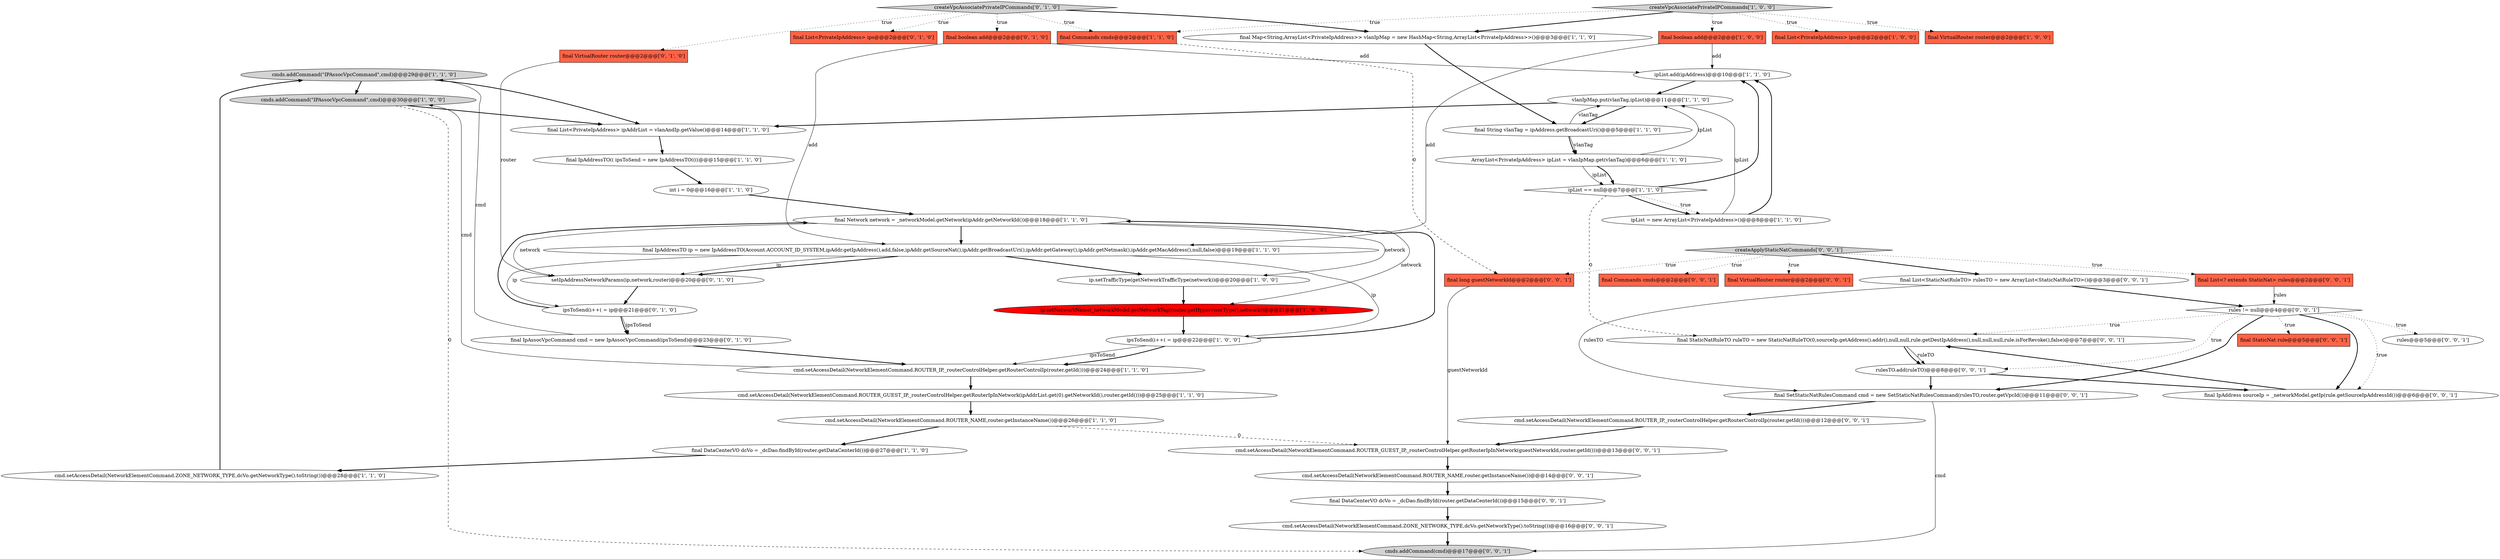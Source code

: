 digraph {
0 [style = filled, label = "cmds.addCommand(\"IPAssocVpcCommand\",cmd)@@@29@@@['1', '1', '0']", fillcolor = lightgray, shape = ellipse image = "AAA0AAABBB1BBB"];
28 [style = filled, label = "final VirtualRouter router@@@2@@@['0', '1', '0']", fillcolor = tomato, shape = box image = "AAA0AAABBB2BBB"];
43 [style = filled, label = "final DataCenterVO dcVo = _dcDao.findById(router.getDataCenterId())@@@15@@@['0', '0', '1']", fillcolor = white, shape = ellipse image = "AAA0AAABBB3BBB"];
22 [style = filled, label = "final IpAddressTO ip = new IpAddressTO(Account.ACCOUNT_ID_SYSTEM,ipAddr.getIpAddress(),add,false,ipAddr.getSourceNat(),ipAddr.getBroadcastUri(),ipAddr.getGateway(),ipAddr.getNetmask(),ipAddr.getMacAddress(),null,false)@@@19@@@['1', '1', '0']", fillcolor = white, shape = ellipse image = "AAA0AAABBB1BBB"];
31 [style = filled, label = "createVpcAssociatePrivateIPCommands['0', '1', '0']", fillcolor = lightgray, shape = diamond image = "AAA0AAABBB2BBB"];
13 [style = filled, label = "cmd.setAccessDetail(NetworkElementCommand.ROUTER_IP,_routerControlHelper.getRouterControlIp(router.getId()))@@@24@@@['1', '1', '0']", fillcolor = white, shape = ellipse image = "AAA0AAABBB1BBB"];
29 [style = filled, label = "ipsToSend(i++( = ip@@@21@@@['0', '1', '0']", fillcolor = white, shape = ellipse image = "AAA0AAABBB2BBB"];
8 [style = filled, label = "final Network network = _networkModel.getNetwork(ipAddr.getNetworkId())@@@18@@@['1', '1', '0']", fillcolor = white, shape = ellipse image = "AAA0AAABBB1BBB"];
24 [style = filled, label = "ipList.add(ipAddress)@@@10@@@['1', '1', '0']", fillcolor = white, shape = ellipse image = "AAA0AAABBB1BBB"];
30 [style = filled, label = "setIpAddressNetworkParams(ip,network,router)@@@20@@@['0', '1', '0']", fillcolor = white, shape = ellipse image = "AAA0AAABBB2BBB"];
35 [style = filled, label = "final StaticNat rule@@@5@@@['0', '0', '1']", fillcolor = tomato, shape = box image = "AAA0AAABBB3BBB"];
41 [style = filled, label = "final List<? extends StaticNat> rules@@@2@@@['0', '0', '1']", fillcolor = tomato, shape = box image = "AAA0AAABBB3BBB"];
33 [style = filled, label = "final boolean add@@@2@@@['0', '1', '0']", fillcolor = tomato, shape = box image = "AAA0AAABBB2BBB"];
14 [style = filled, label = "cmd.setAccessDetail(NetworkElementCommand.ROUTER_GUEST_IP,_routerControlHelper.getRouterIpInNetwork(ipAddrList.get(0).getNetworkId(),router.getId()))@@@25@@@['1', '1', '0']", fillcolor = white, shape = ellipse image = "AAA0AAABBB1BBB"];
21 [style = filled, label = "final List<PrivateIpAddress> ips@@@2@@@['1', '0', '0']", fillcolor = tomato, shape = box image = "AAA0AAABBB1BBB"];
48 [style = filled, label = "final StaticNatRuleTO ruleTO = new StaticNatRuleTO(0,sourceIp.getAddress().addr(),null,null,rule.getDestIpAddress(),null,null,null,rule.isForRevoke(),false)@@@7@@@['0', '0', '1']", fillcolor = white, shape = ellipse image = "AAA0AAABBB3BBB"];
27 [style = filled, label = "final List<PrivateIpAddress> ips@@@2@@@['0', '1', '0']", fillcolor = tomato, shape = box image = "AAA0AAABBB2BBB"];
11 [style = filled, label = "final boolean add@@@2@@@['1', '0', '0']", fillcolor = tomato, shape = box image = "AAA0AAABBB1BBB"];
49 [style = filled, label = "createApplyStaticNatCommands['0', '0', '1']", fillcolor = lightgray, shape = diamond image = "AAA0AAABBB3BBB"];
15 [style = filled, label = "final String vlanTag = ipAddress.getBroadcastUri()@@@5@@@['1', '1', '0']", fillcolor = white, shape = ellipse image = "AAA0AAABBB1BBB"];
26 [style = filled, label = "final Commands cmds@@@2@@@['1', '1', '0']", fillcolor = tomato, shape = box image = "AAA0AAABBB1BBB"];
46 [style = filled, label = "cmd.setAccessDetail(NetworkElementCommand.ROUTER_NAME,router.getInstanceName())@@@14@@@['0', '0', '1']", fillcolor = white, shape = ellipse image = "AAA0AAABBB3BBB"];
32 [style = filled, label = "final IpAssocVpcCommand cmd = new IpAssocVpcCommand(ipsToSend)@@@23@@@['0', '1', '0']", fillcolor = white, shape = ellipse image = "AAA0AAABBB2BBB"];
36 [style = filled, label = "cmd.setAccessDetail(NetworkElementCommand.ROUTER_GUEST_IP,_routerControlHelper.getRouterIpInNetwork(guestNetworkId,router.getId()))@@@13@@@['0', '0', '1']", fillcolor = white, shape = ellipse image = "AAA0AAABBB3BBB"];
6 [style = filled, label = "final IpAddressTO(( ipsToSend = new IpAddressTO((((@@@15@@@['1', '1', '0']", fillcolor = white, shape = ellipse image = "AAA0AAABBB1BBB"];
9 [style = filled, label = "ipList == null@@@7@@@['1', '1', '0']", fillcolor = white, shape = diamond image = "AAA0AAABBB1BBB"];
2 [style = filled, label = "ip.setNetworkName(_networkModel.getNetworkTag(router.getHypervisorType(),network))@@@21@@@['1', '0', '0']", fillcolor = red, shape = ellipse image = "AAA1AAABBB1BBB"];
23 [style = filled, label = "ipsToSend(i++( = ip@@@22@@@['1', '0', '0']", fillcolor = white, shape = ellipse image = "AAA0AAABBB1BBB"];
3 [style = filled, label = "ArrayList<PrivateIpAddress> ipList = vlanIpMap.get(vlanTag)@@@6@@@['1', '1', '0']", fillcolor = white, shape = ellipse image = "AAA0AAABBB1BBB"];
16 [style = filled, label = "cmd.setAccessDetail(NetworkElementCommand.ROUTER_NAME,router.getInstanceName())@@@26@@@['1', '1', '0']", fillcolor = white, shape = ellipse image = "AAA0AAABBB1BBB"];
52 [style = filled, label = "cmds.addCommand(cmd)@@@17@@@['0', '0', '1']", fillcolor = lightgray, shape = ellipse image = "AAA0AAABBB3BBB"];
39 [style = filled, label = "cmd.setAccessDetail(NetworkElementCommand.ROUTER_IP,_routerControlHelper.getRouterControlIp(router.getId()))@@@12@@@['0', '0', '1']", fillcolor = white, shape = ellipse image = "AAA0AAABBB3BBB"];
19 [style = filled, label = "vlanIpMap.put(vlanTag,ipList)@@@11@@@['1', '1', '0']", fillcolor = white, shape = ellipse image = "AAA0AAABBB1BBB"];
7 [style = filled, label = "cmd.setAccessDetail(NetworkElementCommand.ZONE_NETWORK_TYPE,dcVo.getNetworkType().toString())@@@28@@@['1', '1', '0']", fillcolor = white, shape = ellipse image = "AAA0AAABBB1BBB"];
51 [style = filled, label = "final IpAddress sourceIp = _networkModel.getIp(rule.getSourceIpAddressId())@@@6@@@['0', '0', '1']", fillcolor = white, shape = ellipse image = "AAA0AAABBB3BBB"];
40 [style = filled, label = "rules@@@5@@@['0', '0', '1']", fillcolor = white, shape = ellipse image = "AAA0AAABBB3BBB"];
38 [style = filled, label = "final Commands cmds@@@2@@@['0', '0', '1']", fillcolor = tomato, shape = box image = "AAA0AAABBB3BBB"];
1 [style = filled, label = "final Map<String,ArrayList<PrivateIpAddress>> vlanIpMap = new HashMap<String,ArrayList<PrivateIpAddress>>()@@@3@@@['1', '1', '0']", fillcolor = white, shape = ellipse image = "AAA0AAABBB1BBB"];
44 [style = filled, label = "cmd.setAccessDetail(NetworkElementCommand.ZONE_NETWORK_TYPE,dcVo.getNetworkType().toString())@@@16@@@['0', '0', '1']", fillcolor = white, shape = ellipse image = "AAA0AAABBB3BBB"];
18 [style = filled, label = "createVpcAssociatePrivateIPCommands['1', '0', '0']", fillcolor = lightgray, shape = diamond image = "AAA0AAABBB1BBB"];
5 [style = filled, label = "final DataCenterVO dcVo = _dcDao.findById(router.getDataCenterId())@@@27@@@['1', '1', '0']", fillcolor = white, shape = ellipse image = "AAA0AAABBB1BBB"];
25 [style = filled, label = "final VirtualRouter router@@@2@@@['1', '0', '0']", fillcolor = tomato, shape = box image = "AAA0AAABBB1BBB"];
47 [style = filled, label = "rulesTO.add(ruleTO)@@@8@@@['0', '0', '1']", fillcolor = white, shape = ellipse image = "AAA0AAABBB3BBB"];
10 [style = filled, label = "int i = 0@@@16@@@['1', '1', '0']", fillcolor = white, shape = ellipse image = "AAA0AAABBB1BBB"];
37 [style = filled, label = "final List<StaticNatRuleTO> rulesTO = new ArrayList<StaticNatRuleTO>()@@@3@@@['0', '0', '1']", fillcolor = white, shape = ellipse image = "AAA0AAABBB3BBB"];
20 [style = filled, label = "cmds.addCommand(\"IPAssocVpcCommand\",cmd)@@@30@@@['1', '0', '0']", fillcolor = lightgray, shape = ellipse image = "AAA0AAABBB1BBB"];
45 [style = filled, label = "final long guestNetworkId@@@2@@@['0', '0', '1']", fillcolor = tomato, shape = box image = "AAA0AAABBB3BBB"];
4 [style = filled, label = "ip.setTrafficType(getNetworkTrafficType(network))@@@20@@@['1', '0', '0']", fillcolor = white, shape = ellipse image = "AAA0AAABBB1BBB"];
50 [style = filled, label = "rules != null@@@4@@@['0', '0', '1']", fillcolor = white, shape = diamond image = "AAA0AAABBB3BBB"];
12 [style = filled, label = "ipList = new ArrayList<PrivateIpAddress>()@@@8@@@['1', '1', '0']", fillcolor = white, shape = ellipse image = "AAA0AAABBB1BBB"];
42 [style = filled, label = "final SetStaticNatRulesCommand cmd = new SetStaticNatRulesCommand(rulesTO,router.getVpcId())@@@11@@@['0', '0', '1']", fillcolor = white, shape = ellipse image = "AAA0AAABBB3BBB"];
17 [style = filled, label = "final List<PrivateIpAddress> ipAddrList = vlanAndIp.getValue()@@@14@@@['1', '1', '0']", fillcolor = white, shape = ellipse image = "AAA0AAABBB1BBB"];
34 [style = filled, label = "final VirtualRouter router@@@2@@@['0', '0', '1']", fillcolor = tomato, shape = box image = "AAA0AAABBB3BBB"];
9->12 [style = dotted, label="true"];
20->52 [style = dashed, label="0"];
49->34 [style = dotted, label="true"];
23->13 [style = solid, label="ipsToSend"];
31->1 [style = bold, label=""];
30->29 [style = bold, label=""];
22->30 [style = bold, label=""];
22->4 [style = bold, label=""];
11->24 [style = solid, label="add"];
2->23 [style = bold, label=""];
3->9 [style = solid, label="ipList"];
51->48 [style = bold, label=""];
10->8 [style = bold, label=""];
31->28 [style = dotted, label="true"];
23->13 [style = bold, label=""];
50->48 [style = dotted, label="true"];
47->51 [style = bold, label=""];
31->27 [style = dotted, label="true"];
19->15 [style = bold, label=""];
8->4 [style = solid, label="network"];
43->44 [style = bold, label=""];
13->14 [style = bold, label=""];
9->24 [style = bold, label=""];
14->16 [style = bold, label=""];
24->19 [style = bold, label=""];
26->45 [style = dashed, label="0"];
33->24 [style = solid, label="add"];
0->17 [style = bold, label=""];
32->0 [style = solid, label="cmd"];
50->51 [style = dotted, label="true"];
29->32 [style = solid, label="ipsToSend"];
7->0 [style = bold, label=""];
4->2 [style = bold, label=""];
23->8 [style = bold, label=""];
31->33 [style = dotted, label="true"];
15->3 [style = solid, label="vlanTag"];
48->47 [style = solid, label="ruleTO"];
8->22 [style = bold, label=""];
50->35 [style = dotted, label="true"];
15->19 [style = solid, label="vlanTag"];
36->46 [style = bold, label=""];
18->11 [style = dotted, label="true"];
41->50 [style = solid, label="rules"];
9->48 [style = dashed, label="0"];
18->1 [style = bold, label=""];
49->41 [style = dotted, label="true"];
18->26 [style = dotted, label="true"];
29->32 [style = bold, label=""];
13->20 [style = solid, label="cmd"];
5->7 [style = bold, label=""];
0->20 [style = bold, label=""];
46->43 [style = bold, label=""];
8->2 [style = solid, label="network"];
49->37 [style = bold, label=""];
47->42 [style = bold, label=""];
17->6 [style = bold, label=""];
3->19 [style = solid, label="ipList"];
42->39 [style = bold, label=""];
18->21 [style = dotted, label="true"];
33->22 [style = solid, label="add"];
28->30 [style = solid, label="router"];
19->17 [style = bold, label=""];
12->24 [style = bold, label=""];
15->3 [style = bold, label=""];
49->45 [style = dotted, label="true"];
12->19 [style = solid, label="ipList"];
3->9 [style = bold, label=""];
50->42 [style = bold, label=""];
6->10 [style = bold, label=""];
16->36 [style = dashed, label="0"];
16->5 [style = bold, label=""];
9->12 [style = bold, label=""];
29->8 [style = bold, label=""];
20->17 [style = bold, label=""];
50->40 [style = dotted, label="true"];
18->25 [style = dotted, label="true"];
1->15 [style = bold, label=""];
50->47 [style = dotted, label="true"];
22->29 [style = solid, label="ip"];
42->52 [style = solid, label="cmd"];
45->36 [style = solid, label="guestNetworkId"];
11->22 [style = solid, label="add"];
31->26 [style = dotted, label="true"];
37->42 [style = solid, label="rulesTO"];
48->47 [style = bold, label=""];
50->51 [style = bold, label=""];
44->52 [style = bold, label=""];
8->30 [style = solid, label="network"];
32->13 [style = bold, label=""];
22->23 [style = solid, label="ip"];
22->30 [style = solid, label="ip"];
39->36 [style = bold, label=""];
49->38 [style = dotted, label="true"];
37->50 [style = bold, label=""];
}
